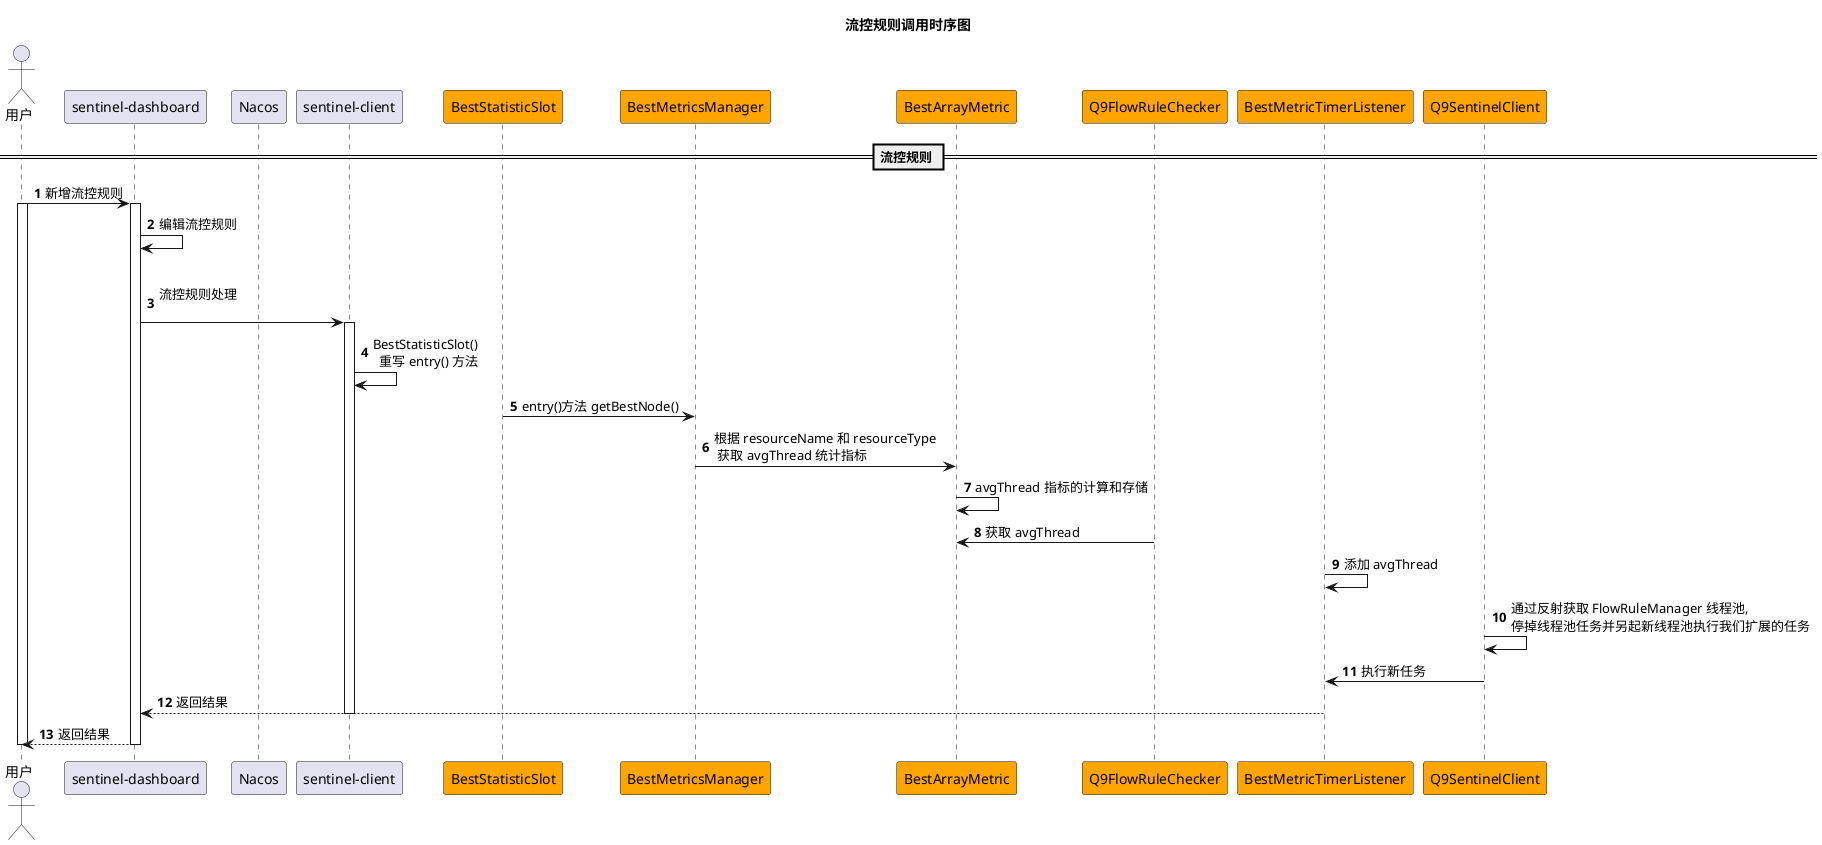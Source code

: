 @startuml

title 流控规则调用时序图

autonumber

actor "用户" as user

participant "sentinel-dashboard" as dashboard

participant "Nacos" as nacos

participant "sentinel-client" as client

participant "BestStatisticSlot" as slot #orange

participant BestMetricsManager as manager #orange

participant BestArrayMetric as arrayMetric #orange

participant Q9FlowRuleChecker as checker #orange

participant BestMetricTimerListener as listener #orange

participant Q9SentinelClient as q9Client #orange

== 流控规则 ==

user -> dashboard: 新增流控规则
activate user
activate dashboard

dashboard -> dashboard: 编辑流控规则

|||

dashboard -> client: 流控规则处理 \n

activate client
client -> client: BestStatisticSlot() \n  重写 entry() 方法

slot -> manager: entry()方法 getBestNode()

manager -> arrayMetric: 根据 resourceName 和 resourceType \n 获取 avgThread 统计指标

arrayMetric -> arrayMetric: avgThread 指标的计算和存储

checker -> arrayMetric: 获取 avgThread

listener -> listener: 添加 avgThread

q9Client -> q9Client: 通过反射获取 FlowRuleManager 线程池,\n停掉线程池任务并另起新线程池执行我们扩展的任务

q9Client -> listener: 执行新任务

listener --> dashboard: 返回结果
deactivate client

dashboard --> user: 返回结果
deactivate dashboard
deactivate user



@enduml